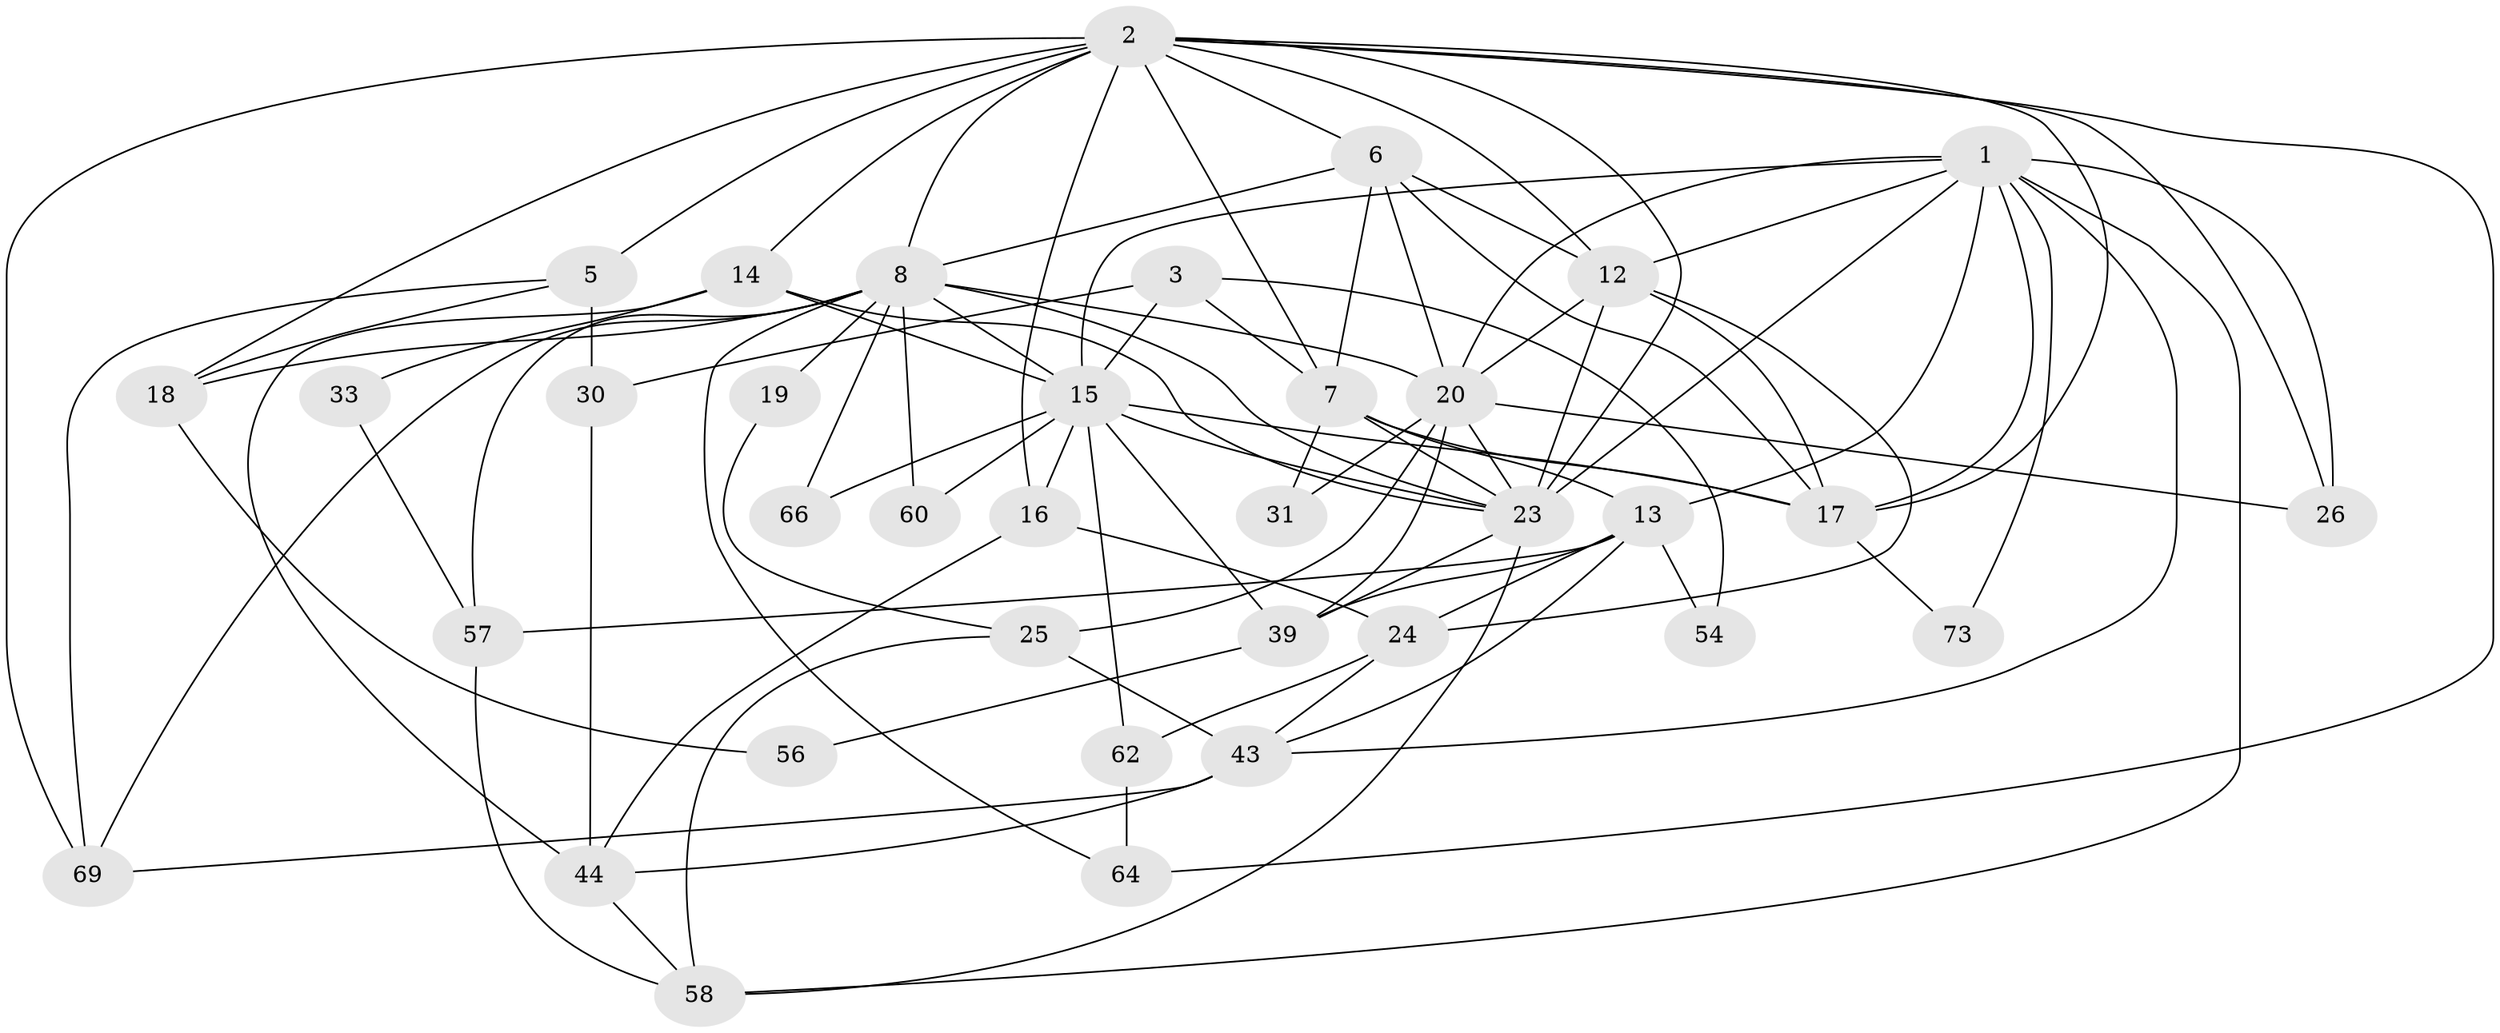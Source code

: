 // original degree distribution, {4: 0.3424657534246575, 6: 0.1506849315068493, 5: 0.1232876712328767, 3: 0.2054794520547945, 2: 0.1506849315068493, 7: 0.0273972602739726}
// Generated by graph-tools (version 1.1) at 2025/15/03/09/25 04:15:03]
// undirected, 36 vertices, 93 edges
graph export_dot {
graph [start="1"]
  node [color=gray90,style=filled];
  1 [super="+29+11"];
  2 [super="+4+9"];
  3;
  5;
  6 [super="+59"];
  7 [super="+32"];
  8 [super="+10+21"];
  12 [super="+37"];
  13 [super="+49"];
  14 [super="+50"];
  15 [super="+67+34"];
  16;
  17 [super="+63+40"];
  18;
  19;
  20 [super="+22"];
  23 [super="+28"];
  24;
  25;
  26;
  30;
  31;
  33;
  39 [super="+42"];
  43 [super="+55+70"];
  44 [super="+53"];
  54;
  56;
  57 [super="+68"];
  58 [super="+71"];
  60;
  62;
  64;
  66;
  69;
  73;
  1 -- 13;
  1 -- 58;
  1 -- 73;
  1 -- 43;
  1 -- 12 [weight=2];
  1 -- 17;
  1 -- 26;
  1 -- 15;
  1 -- 23;
  1 -- 20;
  2 -- 26;
  2 -- 16;
  2 -- 17 [weight=2];
  2 -- 5 [weight=2];
  2 -- 69;
  2 -- 23;
  2 -- 14 [weight=2];
  2 -- 64;
  2 -- 6;
  2 -- 7;
  2 -- 8 [weight=2];
  2 -- 12 [weight=2];
  2 -- 18;
  3 -- 30;
  3 -- 7;
  3 -- 54;
  3 -- 15;
  5 -- 18;
  5 -- 30;
  5 -- 69;
  6 -- 8;
  6 -- 17;
  6 -- 20;
  6 -- 12;
  6 -- 7;
  7 -- 13 [weight=2];
  7 -- 17;
  7 -- 23;
  7 -- 31;
  8 -- 18;
  8 -- 64;
  8 -- 23;
  8 -- 57;
  8 -- 19;
  8 -- 20;
  8 -- 66;
  8 -- 69;
  8 -- 60;
  8 -- 15;
  12 -- 24 [weight=2];
  12 -- 20;
  12 -- 23;
  12 -- 17;
  13 -- 54;
  13 -- 39;
  13 -- 24;
  13 -- 57;
  13 -- 43;
  14 -- 33 [weight=2];
  14 -- 23;
  14 -- 15;
  14 -- 44 [weight=2];
  15 -- 16;
  15 -- 17 [weight=2];
  15 -- 62;
  15 -- 66;
  15 -- 23;
  15 -- 60;
  15 -- 39;
  16 -- 24;
  16 -- 44;
  17 -- 73;
  18 -- 56;
  19 -- 25;
  20 -- 25;
  20 -- 23;
  20 -- 39 [weight=2];
  20 -- 26;
  20 -- 31;
  23 -- 39;
  23 -- 58;
  24 -- 62;
  24 -- 43;
  25 -- 43 [weight=2];
  25 -- 58;
  30 -- 44;
  33 -- 57;
  39 -- 56;
  43 -- 69;
  43 -- 44;
  44 -- 58;
  57 -- 58;
  62 -- 64;
}
